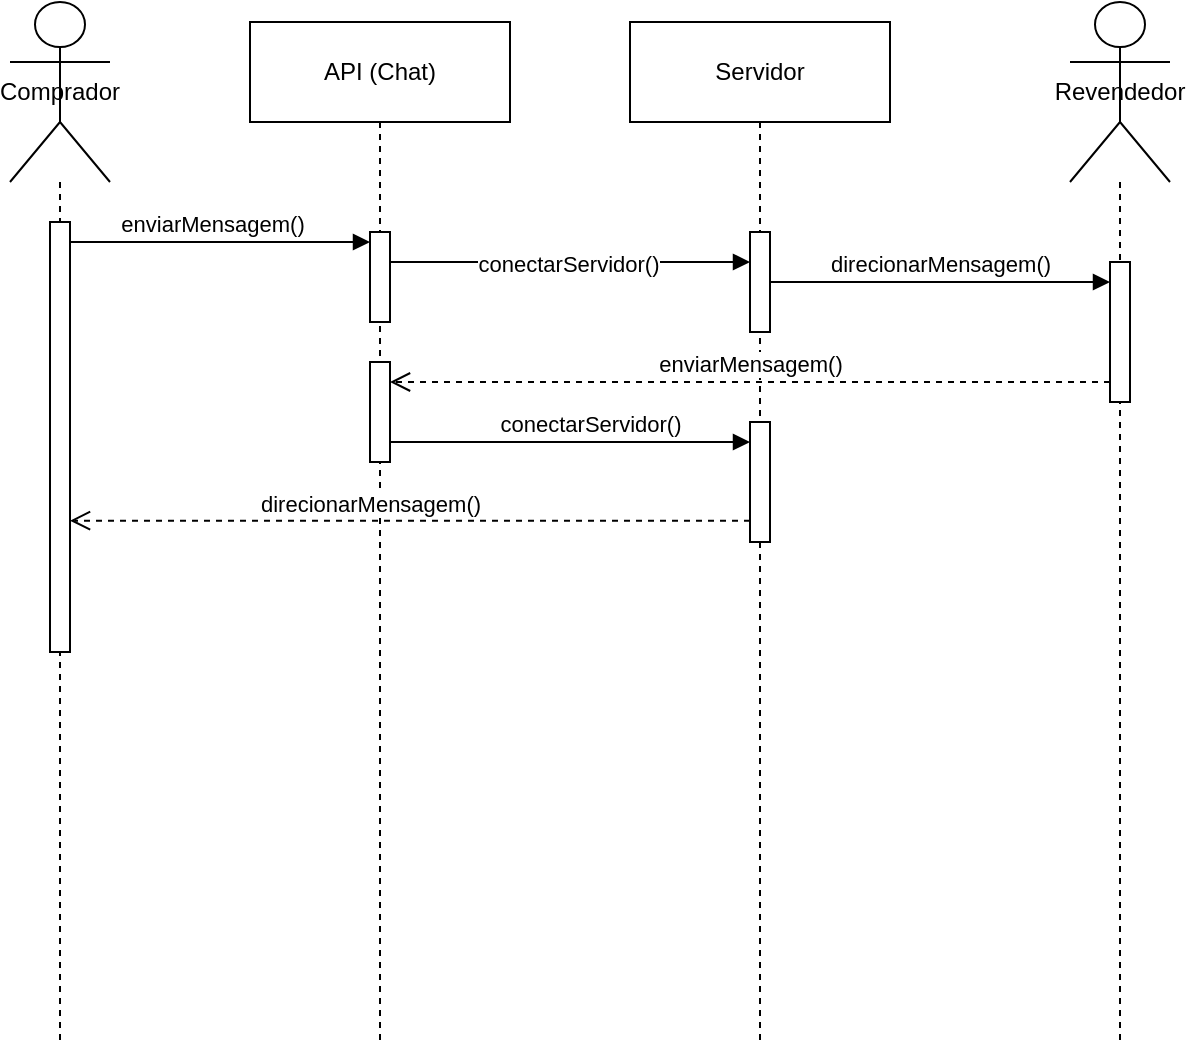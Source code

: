 <mxfile version="21.7.1" type="github">
  <diagram name="Page-1" id="2YBvvXClWsGukQMizWep">
    <mxGraphModel dx="960" dy="545" grid="1" gridSize="10" guides="1" tooltips="1" connect="1" arrows="1" fold="1" page="1" pageScale="1" pageWidth="850" pageHeight="1100" math="0" shadow="0">
      <root>
        <mxCell id="0" />
        <mxCell id="1" parent="0" />
        <mxCell id="5L_zXAQ-VUQSyit91DCZ-10" value="API (Chat)" style="shape=umlLifeline;perimeter=lifelinePerimeter;whiteSpace=wrap;html=1;container=1;dropTarget=0;collapsible=0;recursiveResize=0;outlineConnect=0;portConstraint=eastwest;newEdgeStyle={&quot;curved&quot;:0,&quot;rounded&quot;:0};size=50;" vertex="1" parent="1">
          <mxGeometry x="240" y="80" width="130" height="510" as="geometry" />
        </mxCell>
        <mxCell id="5L_zXAQ-VUQSyit91DCZ-15" value="" style="html=1;points=[[0,0,0,0,5],[0,1,0,0,-5],[1,0,0,0,5],[1,1,0,0,-5]];perimeter=orthogonalPerimeter;outlineConnect=0;targetShapes=umlLifeline;portConstraint=eastwest;newEdgeStyle={&quot;curved&quot;:0,&quot;rounded&quot;:0};" vertex="1" parent="5L_zXAQ-VUQSyit91DCZ-10">
          <mxGeometry x="60" y="105" width="10" height="45" as="geometry" />
        </mxCell>
        <mxCell id="5L_zXAQ-VUQSyit91DCZ-23" value="" style="html=1;points=[[0,0,0,0,5],[0,1,0,0,-5],[1,0,0,0,5],[1,1,0,0,-5]];perimeter=orthogonalPerimeter;outlineConnect=0;targetShapes=umlLifeline;portConstraint=eastwest;newEdgeStyle={&quot;curved&quot;:0,&quot;rounded&quot;:0};" vertex="1" parent="5L_zXAQ-VUQSyit91DCZ-10">
          <mxGeometry x="60" y="170" width="10" height="50" as="geometry" />
        </mxCell>
        <mxCell id="5L_zXAQ-VUQSyit91DCZ-11" value="Servidor" style="shape=umlLifeline;perimeter=lifelinePerimeter;whiteSpace=wrap;html=1;container=1;dropTarget=0;collapsible=0;recursiveResize=0;outlineConnect=0;portConstraint=eastwest;newEdgeStyle={&quot;curved&quot;:0,&quot;rounded&quot;:0};size=50;" vertex="1" parent="1">
          <mxGeometry x="430" y="80" width="130" height="510" as="geometry" />
        </mxCell>
        <mxCell id="5L_zXAQ-VUQSyit91DCZ-27" value="" style="html=1;points=[[0,0,0,0,5],[0,1,0,0,-5],[1,0,0,0,5],[1,1,0,0,-5]];perimeter=orthogonalPerimeter;outlineConnect=0;targetShapes=umlLifeline;portConstraint=eastwest;newEdgeStyle={&quot;curved&quot;:0,&quot;rounded&quot;:0};" vertex="1" parent="5L_zXAQ-VUQSyit91DCZ-11">
          <mxGeometry x="60" y="200" width="10" height="60" as="geometry" />
        </mxCell>
        <mxCell id="5L_zXAQ-VUQSyit91DCZ-13" value="Comprador" style="shape=umlLifeline;perimeter=lifelinePerimeter;whiteSpace=wrap;html=1;container=1;dropTarget=0;collapsible=0;recursiveResize=0;outlineConnect=0;portConstraint=eastwest;newEdgeStyle={&quot;curved&quot;:0,&quot;rounded&quot;:0};participant=umlActor;size=90;" vertex="1" parent="1">
          <mxGeometry x="120" y="70" width="50" height="520" as="geometry" />
        </mxCell>
        <mxCell id="5L_zXAQ-VUQSyit91DCZ-14" value="Revendedor" style="shape=umlLifeline;perimeter=lifelinePerimeter;whiteSpace=wrap;html=1;container=1;dropTarget=0;collapsible=0;recursiveResize=0;outlineConnect=0;portConstraint=eastwest;newEdgeStyle={&quot;curved&quot;:0,&quot;rounded&quot;:0};participant=umlActor;size=90;" vertex="1" parent="1">
          <mxGeometry x="650" y="70" width="50" height="520" as="geometry" />
        </mxCell>
        <mxCell id="5L_zXAQ-VUQSyit91DCZ-20" value="" style="html=1;points=[[0,0,0,0,5],[0,1,0,0,-5],[1,0,0,0,5],[1,1,0,0,-5]];perimeter=orthogonalPerimeter;outlineConnect=0;targetShapes=umlLifeline;portConstraint=eastwest;newEdgeStyle={&quot;curved&quot;:0,&quot;rounded&quot;:0};" vertex="1" parent="5L_zXAQ-VUQSyit91DCZ-14">
          <mxGeometry x="20" y="130" width="10" height="70" as="geometry" />
        </mxCell>
        <mxCell id="5L_zXAQ-VUQSyit91DCZ-16" value="enviarMensagem()" style="html=1;verticalAlign=bottom;endArrow=block;curved=0;rounded=0;entryX=0;entryY=0;entryDx=0;entryDy=5;entryPerimeter=0;" edge="1" parent="1" target="5L_zXAQ-VUQSyit91DCZ-15">
          <mxGeometry x="-0.067" width="80" relative="1" as="geometry">
            <mxPoint x="150" y="190" as="sourcePoint" />
            <mxPoint x="230" y="190" as="targetPoint" />
            <mxPoint x="1" as="offset" />
          </mxGeometry>
        </mxCell>
        <mxCell id="5L_zXAQ-VUQSyit91DCZ-19" value="conectarServidor()" style="html=1;verticalAlign=bottom;endArrow=block;curved=0;rounded=0;" edge="1" parent="1" target="5L_zXAQ-VUQSyit91DCZ-17">
          <mxGeometry x="-0.024" y="-10" width="80" relative="1" as="geometry">
            <mxPoint x="310" y="200" as="sourcePoint" />
            <mxPoint x="390" y="200" as="targetPoint" />
            <mxPoint x="1" as="offset" />
          </mxGeometry>
        </mxCell>
        <mxCell id="5L_zXAQ-VUQSyit91DCZ-22" value="direcionarMensagem()" style="html=1;verticalAlign=bottom;endArrow=block;curved=0;rounded=0;" edge="1" parent="1" source="5L_zXAQ-VUQSyit91DCZ-17">
          <mxGeometry width="80" relative="1" as="geometry">
            <mxPoint x="500" y="210" as="sourcePoint" />
            <mxPoint x="670" y="210" as="targetPoint" />
          </mxGeometry>
        </mxCell>
        <mxCell id="5L_zXAQ-VUQSyit91DCZ-24" value="enviarMensagem()&lt;br&gt;" style="html=1;verticalAlign=bottom;endArrow=open;dashed=1;endSize=8;curved=0;rounded=0;" edge="1" parent="1">
          <mxGeometry relative="1" as="geometry">
            <mxPoint x="670" y="260" as="sourcePoint" />
            <mxPoint x="310" y="260" as="targetPoint" />
          </mxGeometry>
        </mxCell>
        <mxCell id="5L_zXAQ-VUQSyit91DCZ-25" value="" style="html=1;verticalAlign=bottom;endArrow=block;curved=0;rounded=0;" edge="1" parent="1" target="5L_zXAQ-VUQSyit91DCZ-17">
          <mxGeometry width="80" relative="1" as="geometry">
            <mxPoint x="500" y="210" as="sourcePoint" />
            <mxPoint x="675" y="210" as="targetPoint" />
          </mxGeometry>
        </mxCell>
        <mxCell id="5L_zXAQ-VUQSyit91DCZ-17" value="" style="html=1;points=[[0,0,0,0,5],[0,1,0,0,-5],[1,0,0,0,5],[1,1,0,0,-5]];perimeter=orthogonalPerimeter;outlineConnect=0;targetShapes=umlLifeline;portConstraint=eastwest;newEdgeStyle={&quot;curved&quot;:0,&quot;rounded&quot;:0};" vertex="1" parent="1">
          <mxGeometry x="490" y="185" width="10" height="50" as="geometry" />
        </mxCell>
        <mxCell id="5L_zXAQ-VUQSyit91DCZ-26" value="conectarServidor()" style="html=1;verticalAlign=bottom;endArrow=block;curved=0;rounded=0;" edge="1" parent="1">
          <mxGeometry x="0.111" width="80" relative="1" as="geometry">
            <mxPoint x="310" y="290" as="sourcePoint" />
            <mxPoint x="490" y="290" as="targetPoint" />
            <mxPoint as="offset" />
          </mxGeometry>
        </mxCell>
        <mxCell id="5L_zXAQ-VUQSyit91DCZ-30" value="" style="html=1;verticalAlign=bottom;endArrow=open;dashed=1;endSize=8;curved=0;rounded=0;" edge="1" parent="1" target="5L_zXAQ-VUQSyit91DCZ-6">
          <mxGeometry relative="1" as="geometry">
            <mxPoint x="490" y="329.33" as="sourcePoint" />
            <mxPoint x="144" y="329" as="targetPoint" />
          </mxGeometry>
        </mxCell>
        <mxCell id="5L_zXAQ-VUQSyit91DCZ-31" value="direcionarMensagem()" style="edgeLabel;html=1;align=center;verticalAlign=middle;resizable=0;points=[];" vertex="1" connectable="0" parent="5L_zXAQ-VUQSyit91DCZ-30">
          <mxGeometry x="0.123" y="-2" relative="1" as="geometry">
            <mxPoint x="1" y="-7" as="offset" />
          </mxGeometry>
        </mxCell>
        <mxCell id="5L_zXAQ-VUQSyit91DCZ-6" value="" style="html=1;points=[[0,0,0,0,5],[0,1,0,0,-5],[1,0,0,0,5],[1,1,0,0,-5]];perimeter=orthogonalPerimeter;outlineConnect=0;targetShapes=umlLifeline;portConstraint=eastwest;newEdgeStyle={&quot;curved&quot;:0,&quot;rounded&quot;:0};" vertex="1" parent="1">
          <mxGeometry x="140" y="180" width="10" height="215" as="geometry" />
        </mxCell>
      </root>
    </mxGraphModel>
  </diagram>
</mxfile>
